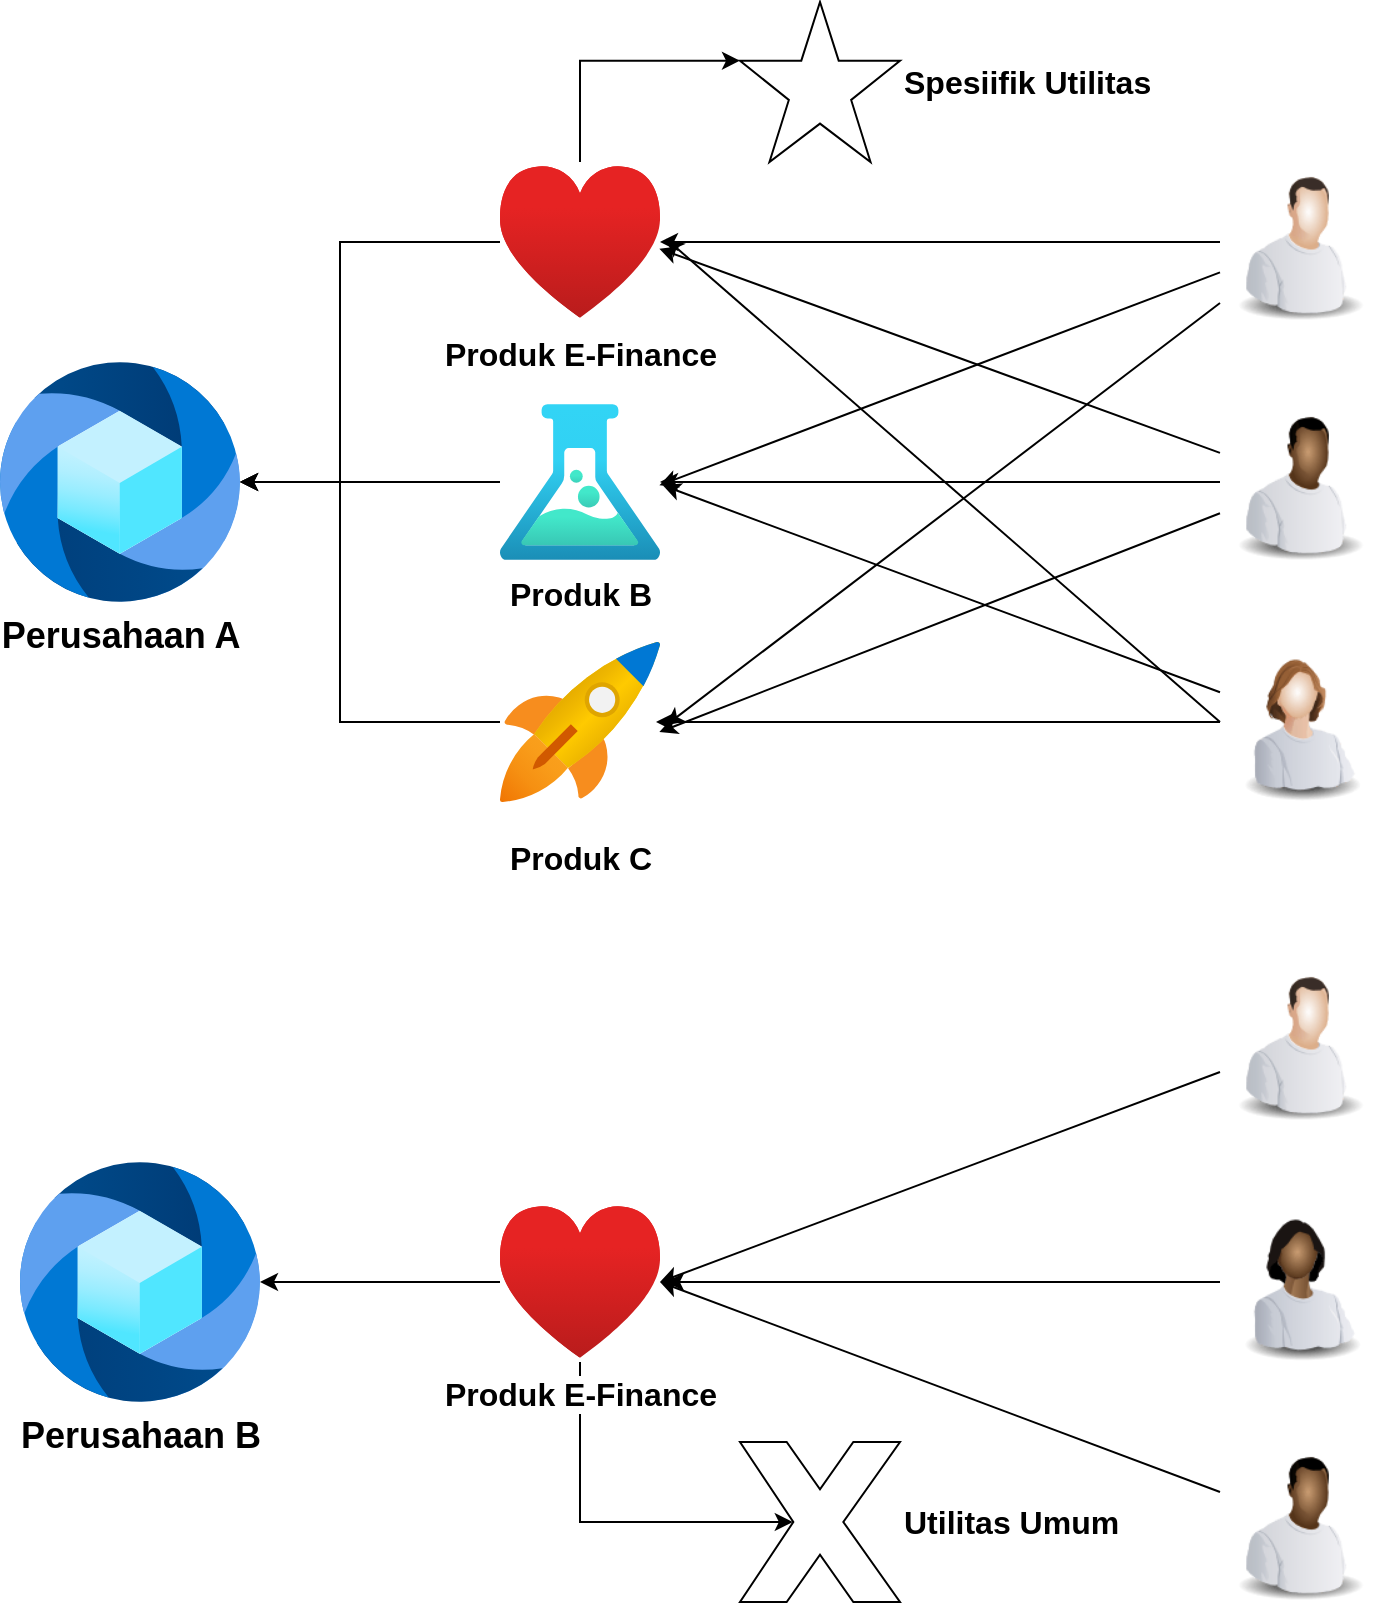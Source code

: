 <mxfile version="21.2.7" type="github">
  <diagram name="Page-1" id="U1jJ64q0Rm0-_pvLfdFq">
    <mxGraphModel dx="1467" dy="740" grid="1" gridSize="10" guides="1" tooltips="1" connect="1" arrows="1" fold="1" page="1" pageScale="1" pageWidth="1169" pageHeight="827" math="0" shadow="0">
      <root>
        <mxCell id="0" />
        <mxCell id="1" parent="0" />
        <mxCell id="49Z1_xxK6Z33B21vZrRt-1" value="&lt;font style=&quot;font-size: 18px;&quot;&gt;&lt;b&gt;Perusahaan A&lt;br&gt;&lt;/b&gt;&lt;/font&gt;" style="image;aspect=fixed;html=1;points=[];align=center;fontSize=12;image=img/lib/azure2/web/Azure_Media_Service.svg;" vertex="1" parent="1">
          <mxGeometry x="30" y="180" width="120" height="120" as="geometry" />
        </mxCell>
        <mxCell id="49Z1_xxK6Z33B21vZrRt-2" value="&lt;font style=&quot;font-size: 18px;&quot;&gt;&lt;b&gt;Perusahaan B&lt;br&gt;&lt;/b&gt;&lt;/font&gt;" style="image;aspect=fixed;html=1;points=[];align=center;fontSize=12;image=img/lib/azure2/web/Azure_Media_Service.svg;" vertex="1" parent="1">
          <mxGeometry x="40" y="580" width="120" height="120" as="geometry" />
        </mxCell>
        <mxCell id="49Z1_xxK6Z33B21vZrRt-19" style="rounded=0;orthogonalLoop=1;jettySize=auto;html=1;strokeColor=default;" edge="1" parent="1" source="49Z1_xxK6Z33B21vZrRt-3" target="49Z1_xxK6Z33B21vZrRt-4">
          <mxGeometry relative="1" as="geometry" />
        </mxCell>
        <mxCell id="49Z1_xxK6Z33B21vZrRt-20" style="rounded=0;orthogonalLoop=1;jettySize=auto;html=1;entryX=0.996;entryY=0.521;entryDx=0;entryDy=0;entryPerimeter=0;" edge="1" parent="1" source="49Z1_xxK6Z33B21vZrRt-3" target="49Z1_xxK6Z33B21vZrRt-5">
          <mxGeometry relative="1" as="geometry" />
        </mxCell>
        <mxCell id="49Z1_xxK6Z33B21vZrRt-21" style="rounded=0;orthogonalLoop=1;jettySize=auto;html=1;entryX=1.037;entryY=0.521;entryDx=0;entryDy=0;entryPerimeter=0;" edge="1" parent="1" source="49Z1_xxK6Z33B21vZrRt-3" target="49Z1_xxK6Z33B21vZrRt-6">
          <mxGeometry relative="1" as="geometry" />
        </mxCell>
        <mxCell id="49Z1_xxK6Z33B21vZrRt-3" value="" style="image;html=1;image=img/lib/clip_art/people/Worker_Man_128x128.png" vertex="1" parent="1">
          <mxGeometry x="640" y="80" width="80" height="80" as="geometry" />
        </mxCell>
        <mxCell id="49Z1_xxK6Z33B21vZrRt-41" style="edgeStyle=orthogonalEdgeStyle;rounded=0;orthogonalLoop=1;jettySize=auto;html=1;" edge="1" parent="1" source="49Z1_xxK6Z33B21vZrRt-4">
          <mxGeometry relative="1" as="geometry">
            <mxPoint x="150" y="240" as="targetPoint" />
            <Array as="points">
              <mxPoint x="200" y="120" />
              <mxPoint x="200" y="240" />
            </Array>
          </mxGeometry>
        </mxCell>
        <mxCell id="49Z1_xxK6Z33B21vZrRt-49" style="edgeStyle=orthogonalEdgeStyle;rounded=0;orthogonalLoop=1;jettySize=auto;html=1;entryX=0;entryY=0.367;entryDx=0;entryDy=0;entryPerimeter=0;" edge="1" parent="1" source="49Z1_xxK6Z33B21vZrRt-4" target="49Z1_xxK6Z33B21vZrRt-48">
          <mxGeometry relative="1" as="geometry">
            <Array as="points">
              <mxPoint x="320" y="29" />
            </Array>
          </mxGeometry>
        </mxCell>
        <mxCell id="49Z1_xxK6Z33B21vZrRt-4" value="&lt;font style=&quot;font-size: 16px;&quot;&gt;Produk E-Finance&lt;/font&gt;" style="image;html=1;points=[];align=center;fontSize=16;image=img/lib/azure2/general/Heart.svg;fontStyle=1" vertex="1" parent="1">
          <mxGeometry x="280" y="80" width="80" height="80" as="geometry" />
        </mxCell>
        <mxCell id="49Z1_xxK6Z33B21vZrRt-39" style="edgeStyle=orthogonalEdgeStyle;rounded=0;orthogonalLoop=1;jettySize=auto;html=1;entryX=1;entryY=0.5;entryDx=0;entryDy=0;entryPerimeter=0;" edge="1" parent="1" source="49Z1_xxK6Z33B21vZrRt-5" target="49Z1_xxK6Z33B21vZrRt-1">
          <mxGeometry relative="1" as="geometry" />
        </mxCell>
        <mxCell id="49Z1_xxK6Z33B21vZrRt-5" value="&lt;font style=&quot;font-size: 16px;&quot;&gt;Produk B&lt;/font&gt;" style="image;html=1;points=[];align=center;fontSize=16;image=img/lib/azure2/general/Load_Test.svg;fontStyle=1" vertex="1" parent="1">
          <mxGeometry x="280" y="200" width="80" height="80" as="geometry" />
        </mxCell>
        <mxCell id="49Z1_xxK6Z33B21vZrRt-40" style="edgeStyle=orthogonalEdgeStyle;rounded=0;orthogonalLoop=1;jettySize=auto;html=1;" edge="1" parent="1" source="49Z1_xxK6Z33B21vZrRt-6">
          <mxGeometry relative="1" as="geometry">
            <mxPoint x="150" y="240" as="targetPoint" />
            <Array as="points">
              <mxPoint x="200" y="360" />
              <mxPoint x="200" y="240" />
            </Array>
          </mxGeometry>
        </mxCell>
        <mxCell id="49Z1_xxK6Z33B21vZrRt-6" value="&lt;p&gt;&lt;font style=&quot;font-size: 16px;&quot;&gt;&lt;b&gt;Produk C&lt;/b&gt;&lt;/font&gt;&lt;/p&gt;" style="image;aspect=fixed;html=1;points=[];align=center;fontSize=12;image=img/lib/azure2/general/Quickstart_Center.svg;" vertex="1" parent="1">
          <mxGeometry x="280" y="320" width="80" height="80" as="geometry" />
        </mxCell>
        <mxCell id="49Z1_xxK6Z33B21vZrRt-47" style="edgeStyle=orthogonalEdgeStyle;rounded=0;orthogonalLoop=1;jettySize=auto;html=1;entryX=1;entryY=0.5;entryDx=0;entryDy=0;entryPerimeter=0;" edge="1" parent="1" source="49Z1_xxK6Z33B21vZrRt-7" target="49Z1_xxK6Z33B21vZrRt-2">
          <mxGeometry relative="1" as="geometry" />
        </mxCell>
        <mxCell id="49Z1_xxK6Z33B21vZrRt-51" style="edgeStyle=orthogonalEdgeStyle;rounded=0;orthogonalLoop=1;jettySize=auto;html=1;entryX=0.33;entryY=0.5;entryDx=0;entryDy=0;entryPerimeter=0;" edge="1" parent="1" source="49Z1_xxK6Z33B21vZrRt-7" target="49Z1_xxK6Z33B21vZrRt-50">
          <mxGeometry relative="1" as="geometry">
            <Array as="points">
              <mxPoint x="320" y="760" />
            </Array>
          </mxGeometry>
        </mxCell>
        <mxCell id="49Z1_xxK6Z33B21vZrRt-7" value="&lt;font style=&quot;font-size: 16px;&quot;&gt;&lt;b&gt;Produk E-Finance&lt;/b&gt;&lt;/font&gt;" style="image;html=1;points=[];align=center;fontSize=12;image=img/lib/azure2/general/Heart.svg;" vertex="1" parent="1">
          <mxGeometry x="280" y="600" width="80" height="80" as="geometry" />
        </mxCell>
        <mxCell id="49Z1_xxK6Z33B21vZrRt-22" style="rounded=0;orthogonalLoop=1;jettySize=auto;html=1;entryX=0.996;entryY=0.542;entryDx=0;entryDy=0;entryPerimeter=0;" edge="1" parent="1" source="49Z1_xxK6Z33B21vZrRt-8" target="49Z1_xxK6Z33B21vZrRt-4">
          <mxGeometry relative="1" as="geometry" />
        </mxCell>
        <mxCell id="49Z1_xxK6Z33B21vZrRt-23" style="edgeStyle=orthogonalEdgeStyle;rounded=0;orthogonalLoop=1;jettySize=auto;html=1;" edge="1" parent="1" source="49Z1_xxK6Z33B21vZrRt-8" target="49Z1_xxK6Z33B21vZrRt-5">
          <mxGeometry relative="1" as="geometry" />
        </mxCell>
        <mxCell id="49Z1_xxK6Z33B21vZrRt-24" style="rounded=0;orthogonalLoop=1;jettySize=auto;html=1;entryX=0.996;entryY=0.563;entryDx=0;entryDy=0;entryPerimeter=0;" edge="1" parent="1" source="49Z1_xxK6Z33B21vZrRt-8" target="49Z1_xxK6Z33B21vZrRt-6">
          <mxGeometry relative="1" as="geometry" />
        </mxCell>
        <mxCell id="49Z1_xxK6Z33B21vZrRt-8" value="" style="image;html=1;image=img/lib/clip_art/people/Worker_Black_128x128.png" vertex="1" parent="1">
          <mxGeometry x="640" y="200" width="80" height="80" as="geometry" />
        </mxCell>
        <mxCell id="49Z1_xxK6Z33B21vZrRt-25" style="rounded=0;orthogonalLoop=1;jettySize=auto;html=1;entryX=0.975;entryY=0.5;entryDx=0;entryDy=0;entryPerimeter=0;" edge="1" parent="1" source="49Z1_xxK6Z33B21vZrRt-9" target="49Z1_xxK6Z33B21vZrRt-6">
          <mxGeometry relative="1" as="geometry" />
        </mxCell>
        <mxCell id="49Z1_xxK6Z33B21vZrRt-26" style="rounded=0;orthogonalLoop=1;jettySize=auto;html=1;entryX=1.017;entryY=0.521;entryDx=0;entryDy=0;entryPerimeter=0;" edge="1" parent="1" source="49Z1_xxK6Z33B21vZrRt-9" target="49Z1_xxK6Z33B21vZrRt-5">
          <mxGeometry relative="1" as="geometry" />
        </mxCell>
        <mxCell id="49Z1_xxK6Z33B21vZrRt-27" style="rounded=0;orthogonalLoop=1;jettySize=auto;html=1;entryX=1.037;entryY=0.479;entryDx=0;entryDy=0;entryPerimeter=0;exitX=0;exitY=0.5;exitDx=0;exitDy=0;" edge="1" parent="1" source="49Z1_xxK6Z33B21vZrRt-9" target="49Z1_xxK6Z33B21vZrRt-4">
          <mxGeometry relative="1" as="geometry" />
        </mxCell>
        <mxCell id="49Z1_xxK6Z33B21vZrRt-9" value="" style="image;html=1;image=img/lib/clip_art/people/Worker_Woman_128x128.png" vertex="1" parent="1">
          <mxGeometry x="640" y="320" width="80" height="80" as="geometry" />
        </mxCell>
        <mxCell id="49Z1_xxK6Z33B21vZrRt-44" style="edgeStyle=orthogonalEdgeStyle;rounded=0;orthogonalLoop=1;jettySize=auto;html=1;entryX=1.037;entryY=0.5;entryDx=0;entryDy=0;entryPerimeter=0;" edge="1" parent="1" source="49Z1_xxK6Z33B21vZrRt-10" target="49Z1_xxK6Z33B21vZrRt-7">
          <mxGeometry relative="1" as="geometry" />
        </mxCell>
        <mxCell id="49Z1_xxK6Z33B21vZrRt-10" value="" style="image;html=1;image=img/lib/clip_art/people/Worker_Woman_Black_128x128.png" vertex="1" parent="1">
          <mxGeometry x="640" y="600" width="80" height="80" as="geometry" />
        </mxCell>
        <mxCell id="49Z1_xxK6Z33B21vZrRt-45" style="rounded=0;orthogonalLoop=1;jettySize=auto;html=1;" edge="1" parent="1" source="49Z1_xxK6Z33B21vZrRt-42">
          <mxGeometry relative="1" as="geometry">
            <mxPoint x="360.0" y="640" as="targetPoint" />
          </mxGeometry>
        </mxCell>
        <mxCell id="49Z1_xxK6Z33B21vZrRt-42" value="" style="image;html=1;image=img/lib/clip_art/people/Worker_Man_128x128.png" vertex="1" parent="1">
          <mxGeometry x="640" y="480" width="80" height="80" as="geometry" />
        </mxCell>
        <mxCell id="49Z1_xxK6Z33B21vZrRt-46" style="rounded=0;orthogonalLoop=1;jettySize=auto;html=1;" edge="1" parent="1" source="49Z1_xxK6Z33B21vZrRt-43">
          <mxGeometry relative="1" as="geometry">
            <mxPoint x="360.0" y="640" as="targetPoint" />
          </mxGeometry>
        </mxCell>
        <mxCell id="49Z1_xxK6Z33B21vZrRt-43" value="" style="image;html=1;image=img/lib/clip_art/people/Worker_Black_128x128.png" vertex="1" parent="1">
          <mxGeometry x="640" y="720" width="80" height="80" as="geometry" />
        </mxCell>
        <mxCell id="49Z1_xxK6Z33B21vZrRt-48" value="&lt;font style=&quot;font-size: 16px;&quot;&gt;&lt;b&gt;Spesiifik Utilitas&lt;/b&gt;&lt;/font&gt;" style="verticalLabelPosition=middle;verticalAlign=middle;html=1;shape=mxgraph.basic.star;aspect=fixed;align=left;labelPosition=right;" vertex="1" parent="1">
          <mxGeometry x="400" width="80" height="80" as="geometry" />
        </mxCell>
        <mxCell id="49Z1_xxK6Z33B21vZrRt-50" value="&lt;font style=&quot;font-size: 16px;&quot;&gt;&lt;b&gt;Utilitas Umum&lt;/b&gt;&lt;/font&gt;" style="verticalLabelPosition=middle;verticalAlign=middle;html=1;shape=mxgraph.basic.x;aspect=fixed;labelPosition=right;align=left;" vertex="1" parent="1">
          <mxGeometry x="400" y="720" width="80" height="80" as="geometry" />
        </mxCell>
      </root>
    </mxGraphModel>
  </diagram>
</mxfile>

